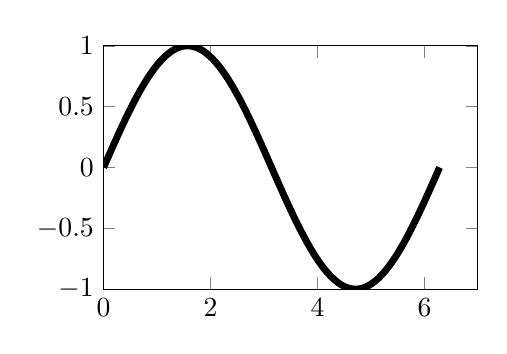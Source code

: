 % This file was created by matlab2tikz.
%
\begin{tikzpicture}

\begin{axis}[%
width=47.546mm,
height=30.902mm,
at={(0mm,0mm)},
scale only axis,
xmin=0,
xmax=7,
ymin=-1,
ymax=1,
axis background/.style={fill=white}
]
\addplot [color=black, line width=2.5pt, forget plot]
  table[row sep=crcr]{%
0	0\\
0.19	0.189\\
0.317	0.312\\
0.381	0.372\\
0.444	0.43\\
0.508	0.486\\
0.571	0.541\\
0.635	0.593\\
0.698	0.643\\
0.762	0.69\\
0.825	0.735\\
0.889	0.776\\
0.952	0.815\\
1.015	0.85\\
1.079	0.881\\
1.142	0.91\\
1.206	0.934\\
1.269	0.955\\
1.333	0.972\\
1.396	0.985\\
1.46	0.994\\
1.523	0.999\\
1.587	1.0\\
1.65	0.997\\
1.714	0.99\\
1.777	0.979\\
1.841	0.964\\
1.904	0.945\\
1.967	0.922\\
2.031	0.896\\
2.094	0.866\\
2.158	0.833\\
2.221	0.796\\
2.285	0.756\\
2.348	0.713\\
2.412	0.667\\
2.475	0.618\\
2.539	0.567\\
2.602	0.514\\
2.666	0.458\\
2.729	0.401\\
2.793	0.342\\
2.856	0.282\\
2.983	0.158\\
3.173	-0.032\\
3.3	-0.158\\
3.427	-0.282\\
3.491	-0.342\\
3.554	-0.401\\
3.618	-0.458\\
3.681	-0.514\\
3.745	-0.567\\
3.808	-0.618\\
3.871	-0.667\\
3.935	-0.713\\
3.998	-0.756\\
4.062	-0.796\\
4.125	-0.833\\
4.189	-0.866\\
4.252	-0.896\\
4.316	-0.922\\
4.379	-0.945\\
4.443	-0.964\\
4.506	-0.979\\
4.57	-0.99\\
4.633	-0.997\\
4.697	-1.0\\
4.76	-0.999\\
4.823	-0.994\\
4.887	-0.985\\
4.95	-0.972\\
5.014	-0.955\\
5.077	-0.934\\
5.141	-0.91\\
5.204	-0.881\\
5.268	-0.85\\
5.331	-0.815\\
5.395	-0.776\\
5.458	-0.735\\
5.522	-0.69\\
5.585	-0.643\\
5.649	-0.593\\
5.712	-0.541\\
5.775	-0.486\\
5.839	-0.43\\
5.902	-0.372\\
5.966	-0.312\\
6.093	-0.189\\
6.22	-0.063\\
6.283	-0\\
};
\end{axis}
\end{tikzpicture}%